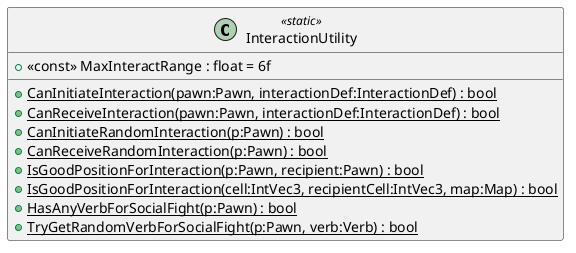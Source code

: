 @startuml
class InteractionUtility <<static>> {
    + <<const>> MaxInteractRange : float = 6f
    + {static} CanInitiateInteraction(pawn:Pawn, interactionDef:InteractionDef) : bool
    + {static} CanReceiveInteraction(pawn:Pawn, interactionDef:InteractionDef) : bool
    + {static} CanInitiateRandomInteraction(p:Pawn) : bool
    + {static} CanReceiveRandomInteraction(p:Pawn) : bool
    + {static} IsGoodPositionForInteraction(p:Pawn, recipient:Pawn) : bool
    + {static} IsGoodPositionForInteraction(cell:IntVec3, recipientCell:IntVec3, map:Map) : bool
    + {static} HasAnyVerbForSocialFight(p:Pawn) : bool
    + {static} TryGetRandomVerbForSocialFight(p:Pawn, verb:Verb) : bool
}
@enduml
